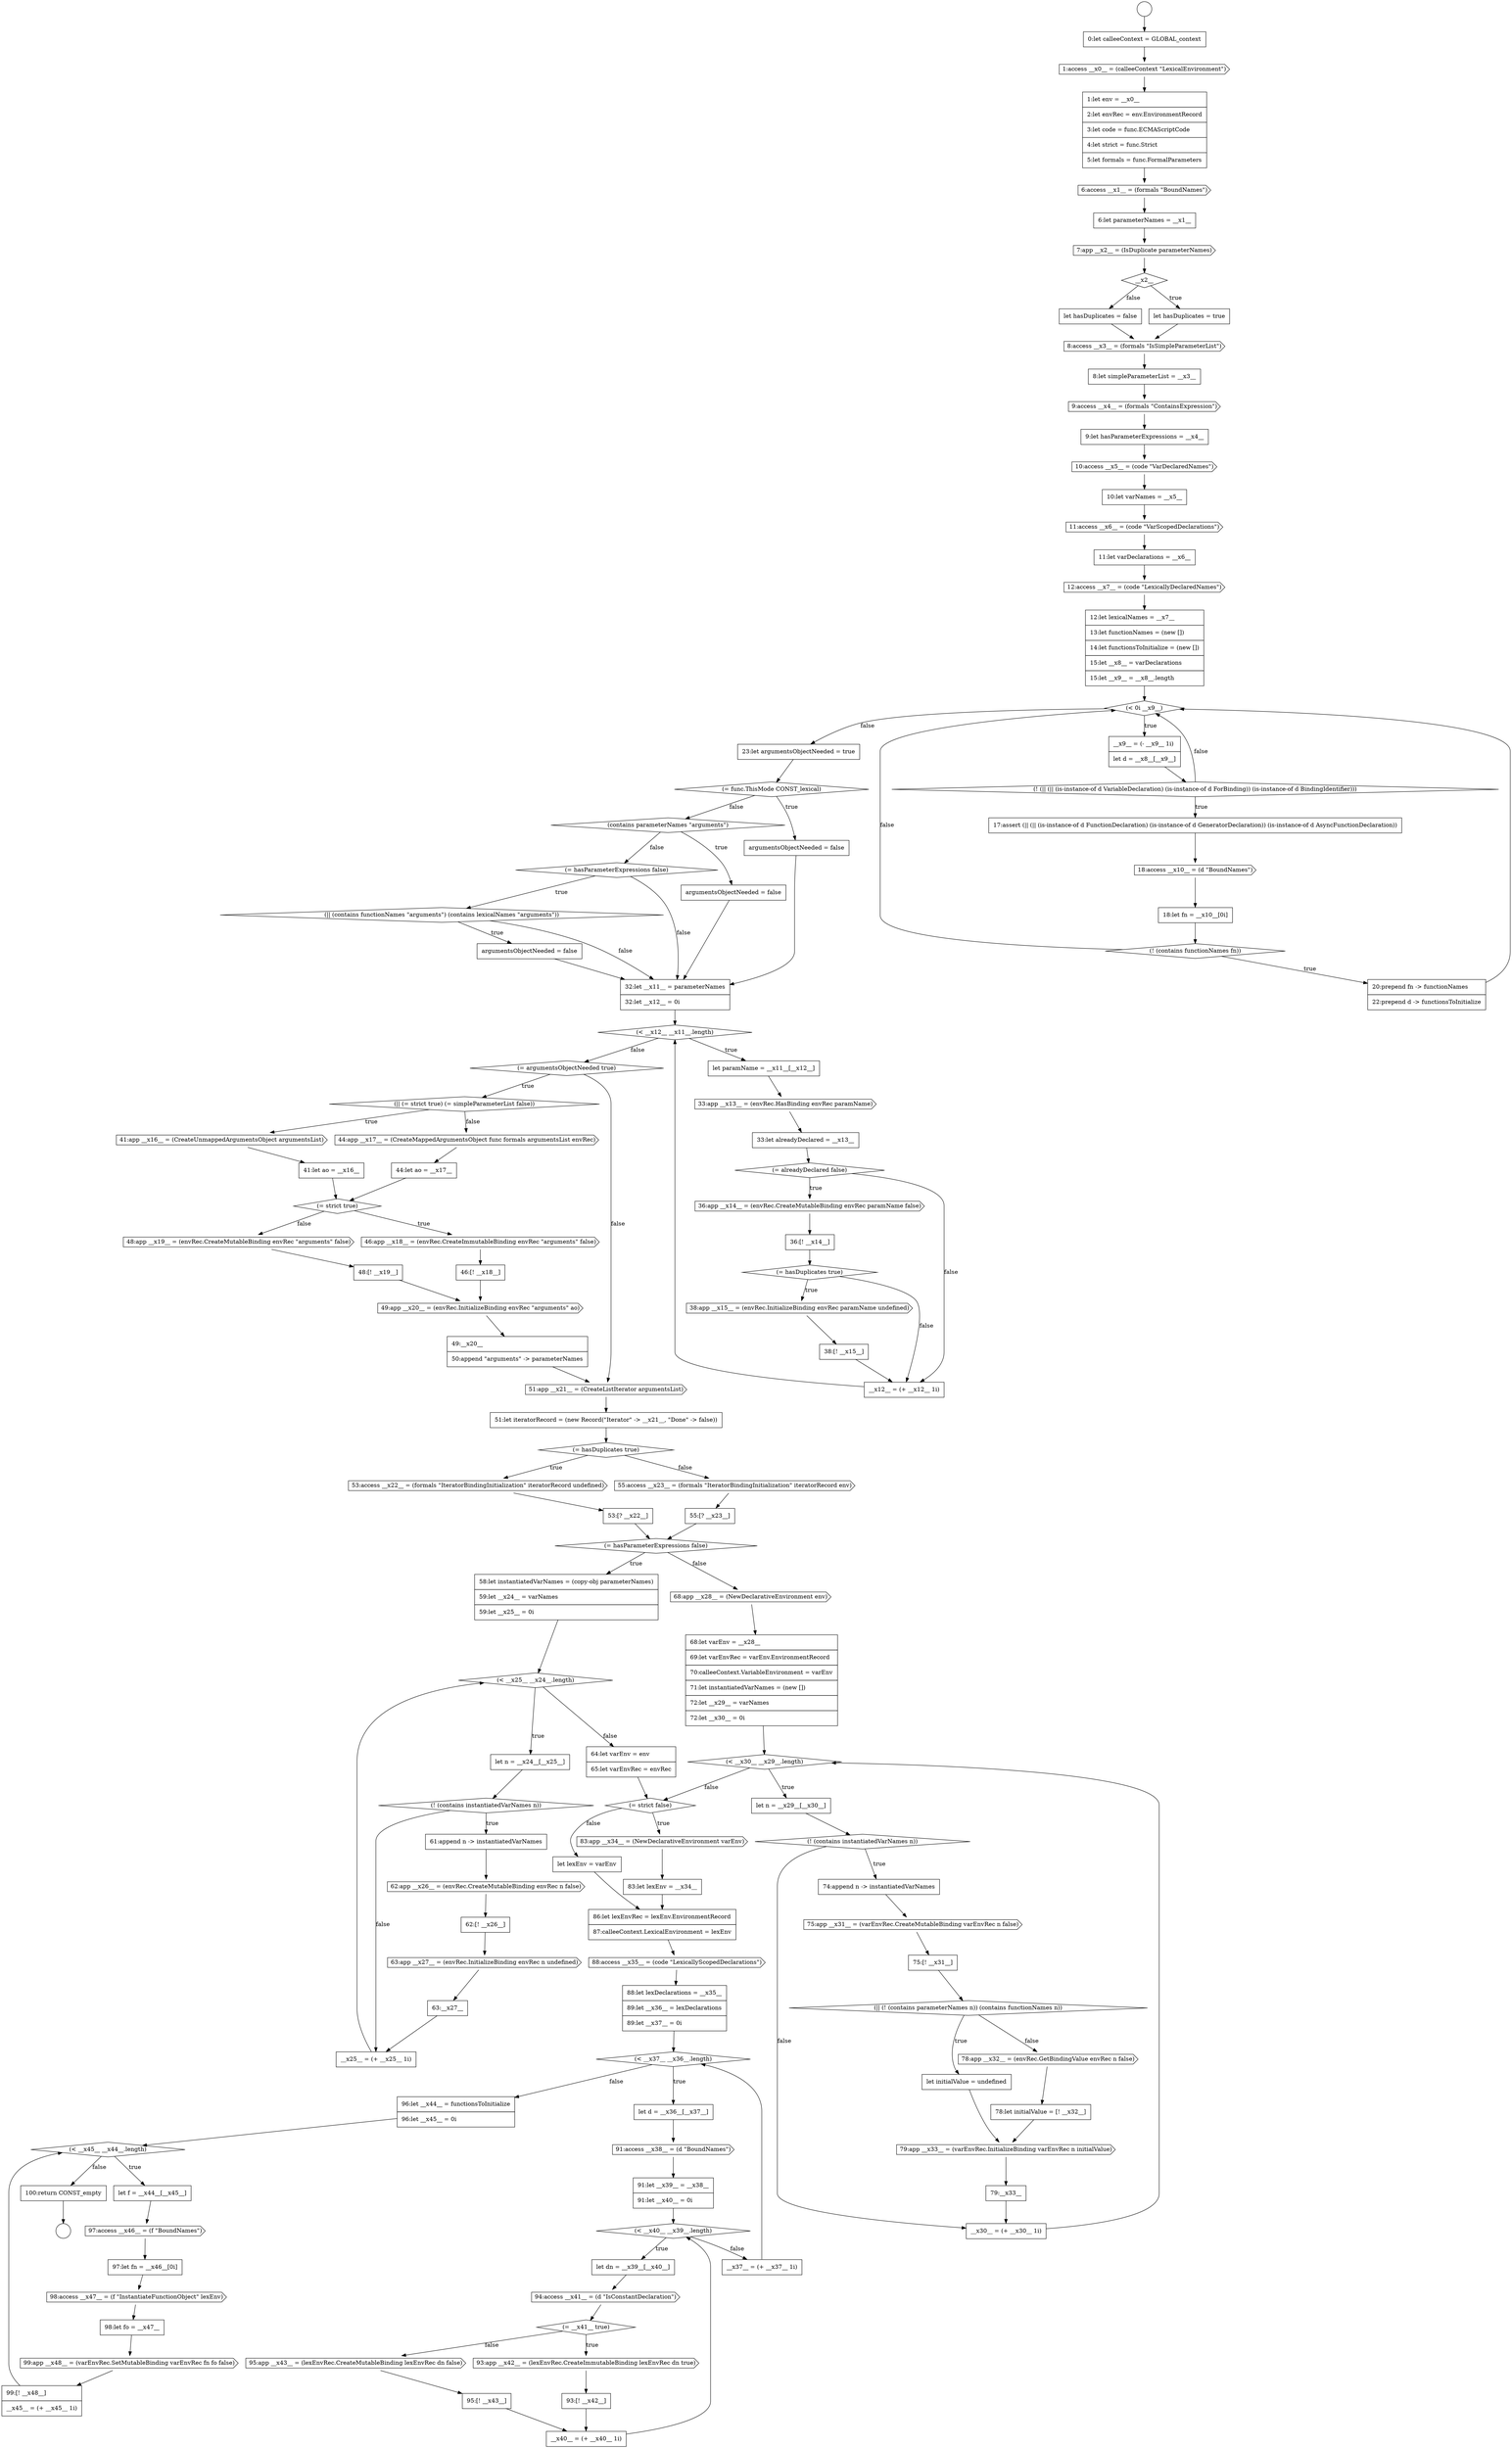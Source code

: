 digraph {
  node69 [shape=diamond, label=<<font color="black">(= hasParameterExpressions false)</font>> color="black" fillcolor="white" style=filled]
  node101 [shape=cds, label=<<font color="black">88:access __x35__ = (code &quot;LexicallyScopedDeclarations&quot;)</font>> color="black" fillcolor="white" style=filled]
  node0 [shape=circle label=" " color="black" fillcolor="white" style=filled]
  node88 [shape=none, margin=0, label=<<font color="black">
    <table border="0" cellborder="1" cellspacing="0" cellpadding="10">
      <tr><td align="left">75:[! __x31__]</td></tr>
    </table>
  </font>> color="black" fillcolor="white" style=filled]
  node115 [shape=none, margin=0, label=<<font color="black">
    <table border="0" cellborder="1" cellspacing="0" cellpadding="10">
      <tr><td align="left">__x40__ = (+ __x40__ 1i)</td></tr>
    </table>
  </font>> color="black" fillcolor="white" style=filled]
  node5 [shape=cds, label=<<font color="black">6:access __x1__ = (formals &quot;BoundNames&quot;)</font>> color="black" fillcolor="white" style=filled]
  node120 [shape=cds, label=<<font color="black">97:access __x46__ = (f &quot;BoundNames&quot;)</font>> color="black" fillcolor="white" style=filled]
  node10 [shape=none, margin=0, label=<<font color="black">
    <table border="0" cellborder="1" cellspacing="0" cellpadding="10">
      <tr><td align="left">let hasDuplicates = false</td></tr>
    </table>
  </font>> color="black" fillcolor="white" style=filled]
  node56 [shape=cds, label=<<font color="black">46:app __x18__ = (envRec.CreateImmutableBinding envRec &quot;arguments&quot; false)</font>> color="black" fillcolor="white" style=filled]
  node42 [shape=diamond, label=<<font color="black">(= alreadyDeclared false)</font>> color="black" fillcolor="white" style=filled]
  node24 [shape=none, margin=0, label=<<font color="black">
    <table border="0" cellborder="1" cellspacing="0" cellpadding="10">
      <tr><td align="left">17:assert (|| (|| (is-instance-of d FunctionDeclaration) (is-instance-of d GeneratorDeclaration)) (is-instance-of d AsyncFunctionDeclaration))</td></tr>
    </table>
  </font>> color="black" fillcolor="white" style=filled]
  node37 [shape=none, margin=0, label=<<font color="black">
    <table border="0" cellborder="1" cellspacing="0" cellpadding="10">
      <tr><td align="left">32:let __x11__ = parameterNames</td></tr>
      <tr><td align="left">32:let __x12__ = 0i</td></tr>
    </table>
  </font>> color="black" fillcolor="white" style=filled]
  node25 [shape=cds, label=<<font color="black">18:access __x10__ = (d &quot;BoundNames&quot;)</font>> color="black" fillcolor="white" style=filled]
  node52 [shape=none, margin=0, label=<<font color="black">
    <table border="0" cellborder="1" cellspacing="0" cellpadding="10">
      <tr><td align="left">41:let ao = __x16__</td></tr>
    </table>
  </font>> color="black" fillcolor="white" style=filled]
  node14 [shape=none, margin=0, label=<<font color="black">
    <table border="0" cellborder="1" cellspacing="0" cellpadding="10">
      <tr><td align="left">9:let hasParameterExpressions = __x4__</td></tr>
    </table>
  </font>> color="black" fillcolor="white" style=filled]
  node110 [shape=diamond, label=<<font color="black">(= __x41__ true)</font>> color="black" fillcolor="white" style=filled]
  node125 [shape=none, margin=0, label=<<font color="black">
    <table border="0" cellborder="1" cellspacing="0" cellpadding="10">
      <tr><td align="left">99:[! __x48__]</td></tr>
      <tr><td align="left">__x45__ = (+ __x45__ 1i)</td></tr>
    </table>
  </font>> color="black" fillcolor="white" style=filled]
  node20 [shape=none, margin=0, label=<<font color="black">
    <table border="0" cellborder="1" cellspacing="0" cellpadding="10">
      <tr><td align="left">12:let lexicalNames = __x7__</td></tr>
      <tr><td align="left">13:let functionNames = (new [])</td></tr>
      <tr><td align="left">14:let functionsToInitialize = (new [])</td></tr>
      <tr><td align="left">15:let __x8__ = varDeclarations</td></tr>
      <tr><td align="left">15:let __x9__ = __x8__.length</td></tr>
    </table>
  </font>> color="black" fillcolor="white" style=filled]
  node46 [shape=cds, label=<<font color="black">38:app __x15__ = (envRec.InitializeBinding envRec paramName undefined)</font>> color="black" fillcolor="white" style=filled]
  node93 [shape=cds, label=<<font color="black">79:app __x33__ = (varEnvRec.InitializeBinding varEnvRec n initialValue)</font>> color="black" fillcolor="white" style=filled]
  node57 [shape=none, margin=0, label=<<font color="black">
    <table border="0" cellborder="1" cellspacing="0" cellpadding="10">
      <tr><td align="left">46:[! __x18__]</td></tr>
    </table>
  </font>> color="black" fillcolor="white" style=filled]
  node78 [shape=none, margin=0, label=<<font color="black">
    <table border="0" cellborder="1" cellspacing="0" cellpadding="10">
      <tr><td align="left">63:__x27__</td></tr>
    </table>
  </font>> color="black" fillcolor="white" style=filled]
  node29 [shape=none, margin=0, label=<<font color="black">
    <table border="0" cellborder="1" cellspacing="0" cellpadding="10">
      <tr><td align="left">23:let argumentsObjectNeeded = true</td></tr>
    </table>
  </font>> color="black" fillcolor="white" style=filled]
  node106 [shape=none, margin=0, label=<<font color="black">
    <table border="0" cellborder="1" cellspacing="0" cellpadding="10">
      <tr><td align="left">91:let __x39__ = __x38__</td></tr>
      <tr><td align="left">91:let __x40__ = 0i</td></tr>
    </table>
  </font>> color="black" fillcolor="white" style=filled]
  node121 [shape=none, margin=0, label=<<font color="black">
    <table border="0" cellborder="1" cellspacing="0" cellpadding="10">
      <tr><td align="left">97:let fn = __x46__[0i]</td></tr>
    </table>
  </font>> color="black" fillcolor="white" style=filled]
  node84 [shape=none, margin=0, label=<<font color="black">
    <table border="0" cellborder="1" cellspacing="0" cellpadding="10">
      <tr><td align="left">let n = __x29__[__x30__]</td></tr>
    </table>
  </font>> color="black" fillcolor="white" style=filled]
  node61 [shape=none, margin=0, label=<<font color="black">
    <table border="0" cellborder="1" cellspacing="0" cellpadding="10">
      <tr><td align="left">49:__x20__</td></tr>
      <tr><td align="left">50:append &quot;arguments&quot; -&gt; parameterNames</td></tr>
    </table>
  </font>> color="black" fillcolor="white" style=filled]
  node89 [shape=diamond, label=<<font color="black">(|| (! (contains parameterNames n)) (contains functionNames n))</font>> color="black" fillcolor="white" style=filled]
  node116 [shape=none, margin=0, label=<<font color="black">
    <table border="0" cellborder="1" cellspacing="0" cellpadding="10">
      <tr><td align="left">__x37__ = (+ __x37__ 1i)</td></tr>
    </table>
  </font>> color="black" fillcolor="white" style=filled]
  node1 [shape=circle label=" " color="black" fillcolor="white" style=filled]
  node74 [shape=none, margin=0, label=<<font color="black">
    <table border="0" cellborder="1" cellspacing="0" cellpadding="10">
      <tr><td align="left">61:append n -&gt; instantiatedVarNames</td></tr>
    </table>
  </font>> color="black" fillcolor="white" style=filled]
  node6 [shape=none, margin=0, label=<<font color="black">
    <table border="0" cellborder="1" cellspacing="0" cellpadding="10">
      <tr><td align="left">6:let parameterNames = __x1__</td></tr>
    </table>
  </font>> color="black" fillcolor="white" style=filled]
  node85 [shape=diamond, label=<<font color="black">(! (contains instantiatedVarNames n))</font>> color="black" fillcolor="white" style=filled]
  node102 [shape=none, margin=0, label=<<font color="black">
    <table border="0" cellborder="1" cellspacing="0" cellpadding="10">
      <tr><td align="left">88:let lexDeclarations = __x35__</td></tr>
      <tr><td align="left">89:let __x36__ = lexDeclarations</td></tr>
      <tr><td align="left">89:let __x37__ = 0i</td></tr>
    </table>
  </font>> color="black" fillcolor="white" style=filled]
  node60 [shape=cds, label=<<font color="black">49:app __x20__ = (envRec.InitializeBinding envRec &quot;arguments&quot; ao)</font>> color="black" fillcolor="white" style=filled]
  node117 [shape=none, margin=0, label=<<font color="black">
    <table border="0" cellborder="1" cellspacing="0" cellpadding="10">
      <tr><td align="left">96:let __x44__ = functionsToInitialize</td></tr>
      <tr><td align="left">96:let __x45__ = 0i</td></tr>
    </table>
  </font>> color="black" fillcolor="white" style=filled]
  node70 [shape=none, margin=0, label=<<font color="black">
    <table border="0" cellborder="1" cellspacing="0" cellpadding="10">
      <tr><td align="left">58:let instantiatedVarNames = (copy-obj parameterNames)</td></tr>
      <tr><td align="left">59:let __x24__ = varNames</td></tr>
      <tr><td align="left">59:let __x25__ = 0i</td></tr>
    </table>
  </font>> color="black" fillcolor="white" style=filled]
  node21 [shape=diamond, label=<<font color="black">(&lt; 0i __x9__)</font>> color="black" fillcolor="white" style=filled]
  node33 [shape=none, margin=0, label=<<font color="black">
    <table border="0" cellborder="1" cellspacing="0" cellpadding="10">
      <tr><td align="left">argumentsObjectNeeded = false</td></tr>
    </table>
  </font>> color="black" fillcolor="white" style=filled]
  node28 [shape=none, margin=0, label=<<font color="black">
    <table border="0" cellborder="1" cellspacing="0" cellpadding="10">
      <tr><td align="left">20:prepend fn -&gt; functionNames</td></tr>
      <tr><td align="left">22:prepend d -&gt; functionsToInitialize</td></tr>
    </table>
  </font>> color="black" fillcolor="white" style=filled]
  node38 [shape=diamond, label=<<font color="black">(&lt; __x12__ __x11__.length)</font>> color="black" fillcolor="white" style=filled]
  node92 [shape=none, margin=0, label=<<font color="black">
    <table border="0" cellborder="1" cellspacing="0" cellpadding="10">
      <tr><td align="left">78:let initialValue = [! __x32__]</td></tr>
    </table>
  </font>> color="black" fillcolor="white" style=filled]
  node65 [shape=cds, label=<<font color="black">53:access __x22__ = (formals &quot;IteratorBindingInitialization&quot; iteratorRecord undefined)</font>> color="black" fillcolor="white" style=filled]
  node97 [shape=cds, label=<<font color="black">83:app __x34__ = (NewDeclarativeEnvironment varEnv)</font>> color="black" fillcolor="white" style=filled]
  node9 [shape=none, margin=0, label=<<font color="black">
    <table border="0" cellborder="1" cellspacing="0" cellpadding="10">
      <tr><td align="left">let hasDuplicates = true</td></tr>
    </table>
  </font>> color="black" fillcolor="white" style=filled]
  node53 [shape=cds, label=<<font color="black">44:app __x17__ = (CreateMappedArgumentsObject func formals argumentsList envRec)</font>> color="black" fillcolor="white" style=filled]
  node109 [shape=cds, label=<<font color="black">94:access __x41__ = (d &quot;IsConstantDeclaration&quot;)</font>> color="black" fillcolor="white" style=filled]
  node124 [shape=cds, label=<<font color="black">99:app __x48__ = (varEnvRec.SetMutableBinding varEnvRec fn fo false)</font>> color="black" fillcolor="white" style=filled]
  node77 [shape=cds, label=<<font color="black">63:app __x27__ = (envRec.InitializeBinding envRec n undefined)</font>> color="black" fillcolor="white" style=filled]
  node96 [shape=diamond, label=<<font color="black">(= strict false)</font>> color="black" fillcolor="white" style=filled]
  node13 [shape=cds, label=<<font color="black">9:access __x4__ = (formals &quot;ContainsExpression&quot;)</font>> color="black" fillcolor="white" style=filled]
  node41 [shape=none, margin=0, label=<<font color="black">
    <table border="0" cellborder="1" cellspacing="0" cellpadding="10">
      <tr><td align="left">33:let alreadyDeclared = __x13__</td></tr>
    </table>
  </font>> color="black" fillcolor="white" style=filled]
  node73 [shape=diamond, label=<<font color="black">(! (contains instantiatedVarNames n))</font>> color="black" fillcolor="white" style=filled]
  node105 [shape=cds, label=<<font color="black">91:access __x38__ = (d &quot;BoundNames&quot;)</font>> color="black" fillcolor="white" style=filled]
  node2 [shape=none, margin=0, label=<<font color="black">
    <table border="0" cellborder="1" cellspacing="0" cellpadding="10">
      <tr><td align="left">0:let calleeContext = GLOBAL_context</td></tr>
    </table>
  </font>> color="black" fillcolor="white" style=filled]
  node45 [shape=diamond, label=<<font color="black">(= hasDuplicates true)</font>> color="black" fillcolor="white" style=filled]
  node64 [shape=diamond, label=<<font color="black">(= hasDuplicates true)</font>> color="black" fillcolor="white" style=filled]
  node17 [shape=cds, label=<<font color="black">11:access __x6__ = (code &quot;VarScopedDeclarations&quot;)</font>> color="black" fillcolor="white" style=filled]
  node32 [shape=diamond, label=<<font color="black">(contains parameterNames &quot;arguments&quot;)</font>> color="black" fillcolor="white" style=filled]
  node34 [shape=diamond, label=<<font color="black">(= hasParameterExpressions false)</font>> color="black" fillcolor="white" style=filled]
  node22 [shape=none, margin=0, label=<<font color="black">
    <table border="0" cellborder="1" cellspacing="0" cellpadding="10">
      <tr><td align="left">__x9__ = (- __x9__ 1i)</td></tr>
      <tr><td align="left">let d = __x8__[__x9__]</td></tr>
    </table>
  </font>> color="black" fillcolor="white" style=filled]
  node44 [shape=none, margin=0, label=<<font color="black">
    <table border="0" cellborder="1" cellspacing="0" cellpadding="10">
      <tr><td align="left">36:[! __x14__]</td></tr>
    </table>
  </font>> color="black" fillcolor="white" style=filled]
  node27 [shape=diamond, label=<<font color="black">(! (contains functionNames fn))</font>> color="black" fillcolor="white" style=filled]
  node59 [shape=none, margin=0, label=<<font color="black">
    <table border="0" cellborder="1" cellspacing="0" cellpadding="10">
      <tr><td align="left">48:[! __x19__]</td></tr>
    </table>
  </font>> color="black" fillcolor="white" style=filled]
  node118 [shape=diamond, label=<<font color="black">(&lt; __x45__ __x44__.length)</font>> color="black" fillcolor="white" style=filled]
  node71 [shape=diamond, label=<<font color="black">(&lt; __x25__ __x24__.length)</font>> color="black" fillcolor="white" style=filled]
  node12 [shape=none, margin=0, label=<<font color="black">
    <table border="0" cellborder="1" cellspacing="0" cellpadding="10">
      <tr><td align="left">8:let simpleParameterList = __x3__</td></tr>
    </table>
  </font>> color="black" fillcolor="white" style=filled]
  node54 [shape=none, margin=0, label=<<font color="black">
    <table border="0" cellborder="1" cellspacing="0" cellpadding="10">
      <tr><td align="left">44:let ao = __x17__</td></tr>
    </table>
  </font>> color="black" fillcolor="white" style=filled]
  node49 [shape=diamond, label=<<font color="black">(= argumentsObjectNeeded true)</font>> color="black" fillcolor="white" style=filled]
  node86 [shape=none, margin=0, label=<<font color="black">
    <table border="0" cellborder="1" cellspacing="0" cellpadding="10">
      <tr><td align="left">74:append n -&gt; instantiatedVarNames</td></tr>
    </table>
  </font>> color="black" fillcolor="white" style=filled]
  node113 [shape=cds, label=<<font color="black">95:app __x43__ = (lexEnvRec.CreateMutableBinding lexEnvRec dn false)</font>> color="black" fillcolor="white" style=filled]
  node81 [shape=cds, label=<<font color="black">68:app __x28__ = (NewDeclarativeEnvironment env)</font>> color="black" fillcolor="white" style=filled]
  node76 [shape=none, margin=0, label=<<font color="black">
    <table border="0" cellborder="1" cellspacing="0" cellpadding="10">
      <tr><td align="left">62:[! __x26__]</td></tr>
    </table>
  </font>> color="black" fillcolor="white" style=filled]
  node7 [shape=cds, label=<<font color="black">7:app __x2__ = (IsDuplicate parameterNames)</font>> color="black" fillcolor="white" style=filled]
  node39 [shape=none, margin=0, label=<<font color="black">
    <table border="0" cellborder="1" cellspacing="0" cellpadding="10">
      <tr><td align="left">let paramName = __x11__[__x12__]</td></tr>
    </table>
  </font>> color="black" fillcolor="white" style=filled]
  node98 [shape=none, margin=0, label=<<font color="black">
    <table border="0" cellborder="1" cellspacing="0" cellpadding="10">
      <tr><td align="left">83:let lexEnv = __x34__</td></tr>
    </table>
  </font>> color="black" fillcolor="white" style=filled]
  node103 [shape=diamond, label=<<font color="black">(&lt; __x37__ __x36__.length)</font>> color="black" fillcolor="white" style=filled]
  node91 [shape=cds, label=<<font color="black">78:app __x32__ = (envRec.GetBindingValue envRec n false)</font>> color="black" fillcolor="white" style=filled]
  node66 [shape=none, margin=0, label=<<font color="black">
    <table border="0" cellborder="1" cellspacing="0" cellpadding="10">
      <tr><td align="left">53:[? __x22__]</td></tr>
    </table>
  </font>> color="black" fillcolor="white" style=filled]
  node108 [shape=none, margin=0, label=<<font color="black">
    <table border="0" cellborder="1" cellspacing="0" cellpadding="10">
      <tr><td align="left">let dn = __x39__[__x40__]</td></tr>
    </table>
  </font>> color="black" fillcolor="white" style=filled]
  node3 [shape=cds, label=<<font color="black">1:access __x0__ = (calleeContext &quot;LexicalEnvironment&quot;)</font>> color="black" fillcolor="white" style=filled]
  node80 [shape=none, margin=0, label=<<font color="black">
    <table border="0" cellborder="1" cellspacing="0" cellpadding="10">
      <tr><td align="left">64:let varEnv = env</td></tr>
      <tr><td align="left">65:let varEnvRec = envRec</td></tr>
    </table>
  </font>> color="black" fillcolor="white" style=filled]
  node35 [shape=diamond, label=<<font color="black">(|| (contains functionNames &quot;arguments&quot;) (contains lexicalNames &quot;arguments&quot;))</font>> color="black" fillcolor="white" style=filled]
  node112 [shape=none, margin=0, label=<<font color="black">
    <table border="0" cellborder="1" cellspacing="0" cellpadding="10">
      <tr><td align="left">93:[! __x42__]</td></tr>
    </table>
  </font>> color="black" fillcolor="white" style=filled]
  node123 [shape=none, margin=0, label=<<font color="black">
    <table border="0" cellborder="1" cellspacing="0" cellpadding="10">
      <tr><td align="left">98:let fo = __x47__</td></tr>
    </table>
  </font>> color="black" fillcolor="white" style=filled]
  node48 [shape=none, margin=0, label=<<font color="black">
    <table border="0" cellborder="1" cellspacing="0" cellpadding="10">
      <tr><td align="left">__x12__ = (+ __x12__ 1i)</td></tr>
    </table>
  </font>> color="black" fillcolor="white" style=filled]
  node63 [shape=none, margin=0, label=<<font color="black">
    <table border="0" cellborder="1" cellspacing="0" cellpadding="10">
      <tr><td align="left">51:let iteratorRecord = (new Record(&quot;Iterator&quot; -&gt; __x21__, &quot;Done&quot; -&gt; false))</td></tr>
    </table>
  </font>> color="black" fillcolor="white" style=filled]
  node18 [shape=none, margin=0, label=<<font color="black">
    <table border="0" cellborder="1" cellspacing="0" cellpadding="10">
      <tr><td align="left">11:let varDeclarations = __x6__</td></tr>
    </table>
  </font>> color="black" fillcolor="white" style=filled]
  node95 [shape=none, margin=0, label=<<font color="black">
    <table border="0" cellborder="1" cellspacing="0" cellpadding="10">
      <tr><td align="left">__x30__ = (+ __x30__ 1i)</td></tr>
    </table>
  </font>> color="black" fillcolor="white" style=filled]
  node50 [shape=diamond, label=<<font color="black">(|| (= strict true) (= simpleParameterList false))</font>> color="black" fillcolor="white" style=filled]
  node67 [shape=cds, label=<<font color="black">55:access __x23__ = (formals &quot;IteratorBindingInitialization&quot; iteratorRecord env)</font>> color="black" fillcolor="white" style=filled]
  node16 [shape=none, margin=0, label=<<font color="black">
    <table border="0" cellborder="1" cellspacing="0" cellpadding="10">
      <tr><td align="left">10:let varNames = __x5__</td></tr>
    </table>
  </font>> color="black" fillcolor="white" style=filled]
  node31 [shape=none, margin=0, label=<<font color="black">
    <table border="0" cellborder="1" cellspacing="0" cellpadding="10">
      <tr><td align="left">argumentsObjectNeeded = false</td></tr>
    </table>
  </font>> color="black" fillcolor="white" style=filled]
  node11 [shape=cds, label=<<font color="black">8:access __x3__ = (formals &quot;IsSimpleParameterList&quot;)</font>> color="black" fillcolor="white" style=filled]
  node72 [shape=none, margin=0, label=<<font color="black">
    <table border="0" cellborder="1" cellspacing="0" cellpadding="10">
      <tr><td align="left">let n = __x24__[__x25__]</td></tr>
    </table>
  </font>> color="black" fillcolor="white" style=filled]
  node43 [shape=cds, label=<<font color="black">36:app __x14__ = (envRec.CreateMutableBinding envRec paramName false)</font>> color="black" fillcolor="white" style=filled]
  node99 [shape=none, margin=0, label=<<font color="black">
    <table border="0" cellborder="1" cellspacing="0" cellpadding="10">
      <tr><td align="left">let lexEnv = varEnv</td></tr>
    </table>
  </font>> color="black" fillcolor="white" style=filled]
  node87 [shape=cds, label=<<font color="black">75:app __x31__ = (varEnvRec.CreateMutableBinding varEnvRec n false)</font>> color="black" fillcolor="white" style=filled]
  node104 [shape=none, margin=0, label=<<font color="black">
    <table border="0" cellborder="1" cellspacing="0" cellpadding="10">
      <tr><td align="left">let d = __x36__[__x37__]</td></tr>
    </table>
  </font>> color="black" fillcolor="white" style=filled]
  node40 [shape=cds, label=<<font color="black">33:app __x13__ = (envRec.HasBinding envRec paramName)</font>> color="black" fillcolor="white" style=filled]
  node26 [shape=none, margin=0, label=<<font color="black">
    <table border="0" cellborder="1" cellspacing="0" cellpadding="10">
      <tr><td align="left">18:let fn = __x10__[0i]</td></tr>
    </table>
  </font>> color="black" fillcolor="white" style=filled]
  node23 [shape=diamond, label=<<font color="black">(! (|| (|| (is-instance-of d VariableDeclaration) (is-instance-of d ForBinding)) (is-instance-of d BindingIdentifier)))</font>> color="black" fillcolor="white" style=filled]
  node55 [shape=diamond, label=<<font color="black">(= strict true)</font>> color="black" fillcolor="white" style=filled]
  node114 [shape=none, margin=0, label=<<font color="black">
    <table border="0" cellborder="1" cellspacing="0" cellpadding="10">
      <tr><td align="left">95:[! __x43__]</td></tr>
    </table>
  </font>> color="black" fillcolor="white" style=filled]
  node8 [shape=diamond, label=<<font color="black">__x2__</font>> color="black" fillcolor="white" style=filled]
  node75 [shape=cds, label=<<font color="black">62:app __x26__ = (envRec.CreateMutableBinding envRec n false)</font>> color="black" fillcolor="white" style=filled]
  node82 [shape=none, margin=0, label=<<font color="black">
    <table border="0" cellborder="1" cellspacing="0" cellpadding="10">
      <tr><td align="left">68:let varEnv = __x28__</td></tr>
      <tr><td align="left">69:let varEnvRec = varEnv.EnvironmentRecord</td></tr>
      <tr><td align="left">70:calleeContext.VariableEnvironment = varEnv</td></tr>
      <tr><td align="left">71:let instantiatedVarNames = (new [])</td></tr>
      <tr><td align="left">72:let __x29__ = varNames</td></tr>
      <tr><td align="left">72:let __x30__ = 0i</td></tr>
    </table>
  </font>> color="black" fillcolor="white" style=filled]
  node119 [shape=none, margin=0, label=<<font color="black">
    <table border="0" cellborder="1" cellspacing="0" cellpadding="10">
      <tr><td align="left">let f = __x44__[__x45__]</td></tr>
    </table>
  </font>> color="black" fillcolor="white" style=filled]
  node58 [shape=cds, label=<<font color="black">48:app __x19__ = (envRec.CreateMutableBinding envRec &quot;arguments&quot; false)</font>> color="black" fillcolor="white" style=filled]
  node36 [shape=none, margin=0, label=<<font color="black">
    <table border="0" cellborder="1" cellspacing="0" cellpadding="10">
      <tr><td align="left">argumentsObjectNeeded = false</td></tr>
    </table>
  </font>> color="black" fillcolor="white" style=filled]
  node30 [shape=diamond, label=<<font color="black">(= func.ThisMode CONST_lexical)</font>> color="black" fillcolor="white" style=filled]
  node51 [shape=cds, label=<<font color="black">41:app __x16__ = (CreateUnmappedArgumentsObject argumentsList)</font>> color="black" fillcolor="white" style=filled]
  node19 [shape=cds, label=<<font color="black">12:access __x7__ = (code &quot;LexicallyDeclaredNames&quot;)</font>> color="black" fillcolor="white" style=filled]
  node107 [shape=diamond, label=<<font color="black">(&lt; __x40__ __x39__.length)</font>> color="black" fillcolor="white" style=filled]
  node4 [shape=none, margin=0, label=<<font color="black">
    <table border="0" cellborder="1" cellspacing="0" cellpadding="10">
      <tr><td align="left">1:let env = __x0__</td></tr>
      <tr><td align="left">2:let envRec = env.EnvironmentRecord</td></tr>
      <tr><td align="left">3:let code = func.ECMAScriptCode</td></tr>
      <tr><td align="left">4:let strict = func.Strict</td></tr>
      <tr><td align="left">5:let formals = func.FormalParameters</td></tr>
    </table>
  </font>> color="black" fillcolor="white" style=filled]
  node126 [shape=none, margin=0, label=<<font color="black">
    <table border="0" cellborder="1" cellspacing="0" cellpadding="10">
      <tr><td align="left">100:return CONST_empty</td></tr>
    </table>
  </font>> color="black" fillcolor="white" style=filled]
  node79 [shape=none, margin=0, label=<<font color="black">
    <table border="0" cellborder="1" cellspacing="0" cellpadding="10">
      <tr><td align="left">__x25__ = (+ __x25__ 1i)</td></tr>
    </table>
  </font>> color="black" fillcolor="white" style=filled]
  node94 [shape=none, margin=0, label=<<font color="black">
    <table border="0" cellborder="1" cellspacing="0" cellpadding="10">
      <tr><td align="left">79:__x33__</td></tr>
    </table>
  </font>> color="black" fillcolor="white" style=filled]
  node47 [shape=none, margin=0, label=<<font color="black">
    <table border="0" cellborder="1" cellspacing="0" cellpadding="10">
      <tr><td align="left">38:[! __x15__]</td></tr>
    </table>
  </font>> color="black" fillcolor="white" style=filled]
  node15 [shape=cds, label=<<font color="black">10:access __x5__ = (code &quot;VarDeclaredNames&quot;)</font>> color="black" fillcolor="white" style=filled]
  node68 [shape=none, margin=0, label=<<font color="black">
    <table border="0" cellborder="1" cellspacing="0" cellpadding="10">
      <tr><td align="left">55:[? __x23__]</td></tr>
    </table>
  </font>> color="black" fillcolor="white" style=filled]
  node62 [shape=cds, label=<<font color="black">51:app __x21__ = (CreateListIterator argumentsList)</font>> color="black" fillcolor="white" style=filled]
  node122 [shape=cds, label=<<font color="black">98:access __x47__ = (f &quot;InstantiateFunctionObject&quot; lexEnv)</font>> color="black" fillcolor="white" style=filled]
  node83 [shape=diamond, label=<<font color="black">(&lt; __x30__ __x29__.length)</font>> color="black" fillcolor="white" style=filled]
  node100 [shape=none, margin=0, label=<<font color="black">
    <table border="0" cellborder="1" cellspacing="0" cellpadding="10">
      <tr><td align="left">86:let lexEnvRec = lexEnv.EnvironmentRecord</td></tr>
      <tr><td align="left">87:calleeContext.LexicalEnvironment = lexEnv</td></tr>
    </table>
  </font>> color="black" fillcolor="white" style=filled]
  node90 [shape=none, margin=0, label=<<font color="black">
    <table border="0" cellborder="1" cellspacing="0" cellpadding="10">
      <tr><td align="left">let initialValue = undefined</td></tr>
    </table>
  </font>> color="black" fillcolor="white" style=filled]
  node111 [shape=cds, label=<<font color="black">93:app __x42__ = (lexEnvRec.CreateImmutableBinding lexEnvRec dn true)</font>> color="black" fillcolor="white" style=filled]
  node108 -> node109 [ color="black"]
  node5 -> node6 [ color="black"]
  node53 -> node54 [ color="black"]
  node3 -> node4 [ color="black"]
  node85 -> node86 [label=<<font color="black">true</font>> color="black"]
  node85 -> node95 [label=<<font color="black">false</font>> color="black"]
  node63 -> node64 [ color="black"]
  node61 -> node62 [ color="black"]
  node55 -> node56 [label=<<font color="black">true</font>> color="black"]
  node55 -> node58 [label=<<font color="black">false</font>> color="black"]
  node29 -> node30 [ color="black"]
  node7 -> node8 [ color="black"]
  node54 -> node55 [ color="black"]
  node123 -> node124 [ color="black"]
  node28 -> node21 [ color="black"]
  node18 -> node19 [ color="black"]
  node39 -> node40 [ color="black"]
  node48 -> node38 [ color="black"]
  node52 -> node55 [ color="black"]
  node67 -> node68 [ color="black"]
  node125 -> node118 [ color="black"]
  node124 -> node125 [ color="black"]
  node83 -> node84 [label=<<font color="black">true</font>> color="black"]
  node83 -> node96 [label=<<font color="black">false</font>> color="black"]
  node90 -> node93 [ color="black"]
  node27 -> node28 [label=<<font color="black">true</font>> color="black"]
  node27 -> node21 [label=<<font color="black">false</font>> color="black"]
  node2 -> node3 [ color="black"]
  node15 -> node16 [ color="black"]
  node62 -> node63 [ color="black"]
  node119 -> node120 [ color="black"]
  node89 -> node90 [label=<<font color="black">true</font>> color="black"]
  node89 -> node91 [label=<<font color="black">false</font>> color="black"]
  node80 -> node96 [ color="black"]
  node11 -> node12 [ color="black"]
  node109 -> node110 [ color="black"]
  node104 -> node105 [ color="black"]
  node35 -> node36 [label=<<font color="black">true</font>> color="black"]
  node35 -> node37 [label=<<font color="black">false</font>> color="black"]
  node19 -> node20 [ color="black"]
  node45 -> node46 [label=<<font color="black">true</font>> color="black"]
  node45 -> node48 [label=<<font color="black">false</font>> color="black"]
  node13 -> node14 [ color="black"]
  node122 -> node123 [ color="black"]
  node71 -> node72 [label=<<font color="black">true</font>> color="black"]
  node71 -> node80 [label=<<font color="black">false</font>> color="black"]
  node93 -> node94 [ color="black"]
  node126 -> node1 [ color="black"]
  node103 -> node104 [label=<<font color="black">true</font>> color="black"]
  node103 -> node117 [label=<<font color="black">false</font>> color="black"]
  node12 -> node13 [ color="black"]
  node107 -> node108 [label=<<font color="black">true</font>> color="black"]
  node107 -> node116 [label=<<font color="black">false</font>> color="black"]
  node23 -> node24 [label=<<font color="black">true</font>> color="black"]
  node23 -> node21 [label=<<font color="black">false</font>> color="black"]
  node101 -> node102 [ color="black"]
  node0 -> node2 [ color="black"]
  node117 -> node118 [ color="black"]
  node75 -> node76 [ color="black"]
  node38 -> node39 [label=<<font color="black">true</font>> color="black"]
  node38 -> node49 [label=<<font color="black">false</font>> color="black"]
  node99 -> node100 [ color="black"]
  node36 -> node37 [ color="black"]
  node84 -> node85 [ color="black"]
  node22 -> node23 [ color="black"]
  node70 -> node71 [ color="black"]
  node6 -> node7 [ color="black"]
  node76 -> node77 [ color="black"]
  node87 -> node88 [ color="black"]
  node43 -> node44 [ color="black"]
  node42 -> node43 [label=<<font color="black">true</font>> color="black"]
  node42 -> node48 [label=<<font color="black">false</font>> color="black"]
  node44 -> node45 [ color="black"]
  node37 -> node38 [ color="black"]
  node68 -> node69 [ color="black"]
  node110 -> node111 [label=<<font color="black">true</font>> color="black"]
  node110 -> node113 [label=<<font color="black">false</font>> color="black"]
  node120 -> node121 [ color="black"]
  node14 -> node15 [ color="black"]
  node40 -> node41 [ color="black"]
  node21 -> node22 [label=<<font color="black">true</font>> color="black"]
  node21 -> node29 [label=<<font color="black">false</font>> color="black"]
  node32 -> node33 [label=<<font color="black">true</font>> color="black"]
  node32 -> node34 [label=<<font color="black">false</font>> color="black"]
  node86 -> node87 [ color="black"]
  node30 -> node31 [label=<<font color="black">true</font>> color="black"]
  node30 -> node32 [label=<<font color="black">false</font>> color="black"]
  node77 -> node78 [ color="black"]
  node98 -> node100 [ color="black"]
  node26 -> node27 [ color="black"]
  node94 -> node95 [ color="black"]
  node72 -> node73 [ color="black"]
  node78 -> node79 [ color="black"]
  node102 -> node103 [ color="black"]
  node10 -> node11 [ color="black"]
  node95 -> node83 [ color="black"]
  node88 -> node89 [ color="black"]
  node47 -> node48 [ color="black"]
  node91 -> node92 [ color="black"]
  node105 -> node106 [ color="black"]
  node4 -> node5 [ color="black"]
  node51 -> node52 [ color="black"]
  node116 -> node103 [ color="black"]
  node114 -> node115 [ color="black"]
  node111 -> node112 [ color="black"]
  node25 -> node26 [ color="black"]
  node115 -> node107 [ color="black"]
  node118 -> node119 [label=<<font color="black">true</font>> color="black"]
  node118 -> node126 [label=<<font color="black">false</font>> color="black"]
  node59 -> node60 [ color="black"]
  node49 -> node50 [label=<<font color="black">true</font>> color="black"]
  node49 -> node62 [label=<<font color="black">false</font>> color="black"]
  node97 -> node98 [ color="black"]
  node20 -> node21 [ color="black"]
  node79 -> node71 [ color="black"]
  node56 -> node57 [ color="black"]
  node64 -> node65 [label=<<font color="black">true</font>> color="black"]
  node64 -> node67 [label=<<font color="black">false</font>> color="black"]
  node113 -> node114 [ color="black"]
  node60 -> node61 [ color="black"]
  node24 -> node25 [ color="black"]
  node112 -> node115 [ color="black"]
  node31 -> node37 [ color="black"]
  node92 -> node93 [ color="black"]
  node82 -> node83 [ color="black"]
  node50 -> node51 [label=<<font color="black">true</font>> color="black"]
  node50 -> node53 [label=<<font color="black">false</font>> color="black"]
  node73 -> node74 [label=<<font color="black">true</font>> color="black"]
  node73 -> node79 [label=<<font color="black">false</font>> color="black"]
  node66 -> node69 [ color="black"]
  node16 -> node17 [ color="black"]
  node46 -> node47 [ color="black"]
  node58 -> node59 [ color="black"]
  node65 -> node66 [ color="black"]
  node100 -> node101 [ color="black"]
  node121 -> node122 [ color="black"]
  node9 -> node11 [ color="black"]
  node57 -> node60 [ color="black"]
  node8 -> node9 [label=<<font color="black">true</font>> color="black"]
  node8 -> node10 [label=<<font color="black">false</font>> color="black"]
  node81 -> node82 [ color="black"]
  node69 -> node70 [label=<<font color="black">true</font>> color="black"]
  node69 -> node81 [label=<<font color="black">false</font>> color="black"]
  node74 -> node75 [ color="black"]
  node106 -> node107 [ color="black"]
  node33 -> node37 [ color="black"]
  node17 -> node18 [ color="black"]
  node41 -> node42 [ color="black"]
  node34 -> node35 [label=<<font color="black">true</font>> color="black"]
  node34 -> node37 [label=<<font color="black">false</font>> color="black"]
  node96 -> node97 [label=<<font color="black">true</font>> color="black"]
  node96 -> node99 [label=<<font color="black">false</font>> color="black"]
}
